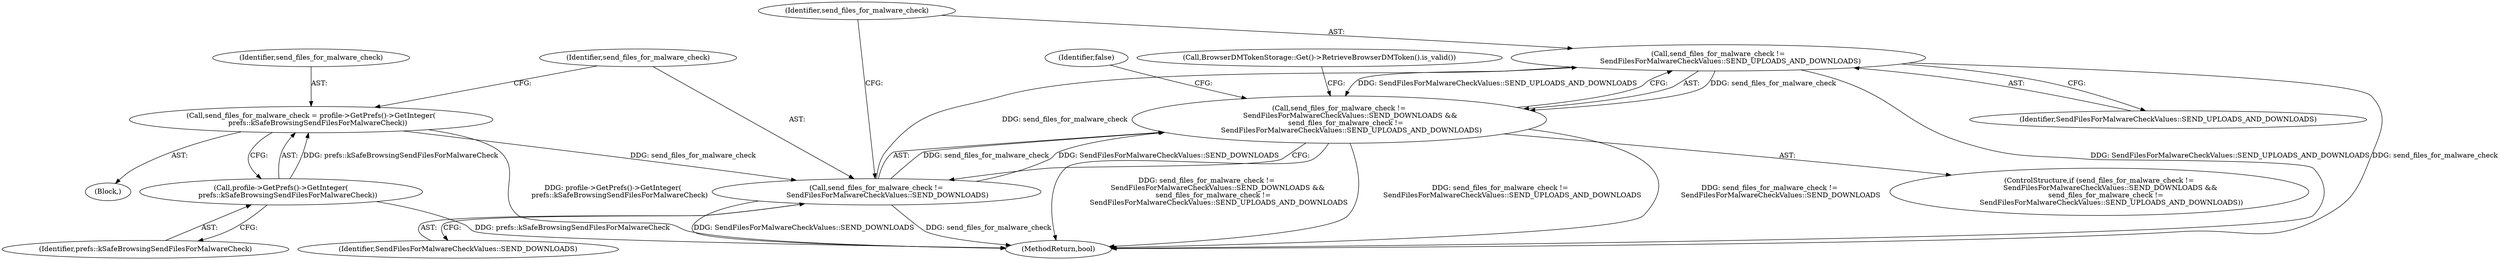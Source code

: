 digraph "0_Chrome_507241119f279c31766bd41c33d6ffb6851e2d7e_3@API" {
"1000155" [label="(Call,send_files_for_malware_check !=\n           SendFilesForMalwareCheckValues::SEND_UPLOADS_AND_DOWNLOADS)"];
"1000152" [label="(Call,send_files_for_malware_check !=\n          SendFilesForMalwareCheckValues::SEND_DOWNLOADS)"];
"1000146" [label="(Call,send_files_for_malware_check = profile->GetPrefs()->GetInteger(\n      prefs::kSafeBrowsingSendFilesForMalwareCheck))"];
"1000148" [label="(Call,profile->GetPrefs()->GetInteger(\n      prefs::kSafeBrowsingSendFilesForMalwareCheck))"];
"1000151" [label="(Call,send_files_for_malware_check !=\n          SendFilesForMalwareCheckValues::SEND_DOWNLOADS &&\n      send_files_for_malware_check !=\n           SendFilesForMalwareCheckValues::SEND_UPLOADS_AND_DOWNLOADS)"];
"1000147" [label="(Identifier,send_files_for_malware_check)"];
"1000156" [label="(Identifier,send_files_for_malware_check)"];
"1000152" [label="(Call,send_files_for_malware_check !=\n          SendFilesForMalwareCheckValues::SEND_DOWNLOADS)"];
"1000150" [label="(ControlStructure,if (send_files_for_malware_check !=\n          SendFilesForMalwareCheckValues::SEND_DOWNLOADS &&\n      send_files_for_malware_check !=\n           SendFilesForMalwareCheckValues::SEND_UPLOADS_AND_DOWNLOADS))"];
"1000155" [label="(Call,send_files_for_malware_check !=\n           SendFilesForMalwareCheckValues::SEND_UPLOADS_AND_DOWNLOADS)"];
"1000148" [label="(Call,profile->GetPrefs()->GetInteger(\n      prefs::kSafeBrowsingSendFilesForMalwareCheck))"];
"1000159" [label="(Identifier,false)"];
"1000154" [label="(Identifier,SendFilesForMalwareCheckValues::SEND_DOWNLOADS)"];
"1000162" [label="(MethodReturn,bool)"];
"1000149" [label="(Identifier,prefs::kSafeBrowsingSendFilesForMalwareCheck)"];
"1000146" [label="(Call,send_files_for_malware_check = profile->GetPrefs()->GetInteger(\n      prefs::kSafeBrowsingSendFilesForMalwareCheck))"];
"1000104" [label="(Block,)"];
"1000161" [label="(Call,BrowserDMTokenStorage::Get()->RetrieveBrowserDMToken().is_valid())"];
"1000153" [label="(Identifier,send_files_for_malware_check)"];
"1000151" [label="(Call,send_files_for_malware_check !=\n          SendFilesForMalwareCheckValues::SEND_DOWNLOADS &&\n      send_files_for_malware_check !=\n           SendFilesForMalwareCheckValues::SEND_UPLOADS_AND_DOWNLOADS)"];
"1000157" [label="(Identifier,SendFilesForMalwareCheckValues::SEND_UPLOADS_AND_DOWNLOADS)"];
"1000155" -> "1000151"  [label="AST: "];
"1000155" -> "1000157"  [label="CFG: "];
"1000156" -> "1000155"  [label="AST: "];
"1000157" -> "1000155"  [label="AST: "];
"1000151" -> "1000155"  [label="CFG: "];
"1000155" -> "1000162"  [label="DDG: SendFilesForMalwareCheckValues::SEND_UPLOADS_AND_DOWNLOADS"];
"1000155" -> "1000162"  [label="DDG: send_files_for_malware_check"];
"1000155" -> "1000151"  [label="DDG: send_files_for_malware_check"];
"1000155" -> "1000151"  [label="DDG: SendFilesForMalwareCheckValues::SEND_UPLOADS_AND_DOWNLOADS"];
"1000152" -> "1000155"  [label="DDG: send_files_for_malware_check"];
"1000152" -> "1000151"  [label="AST: "];
"1000152" -> "1000154"  [label="CFG: "];
"1000153" -> "1000152"  [label="AST: "];
"1000154" -> "1000152"  [label="AST: "];
"1000156" -> "1000152"  [label="CFG: "];
"1000151" -> "1000152"  [label="CFG: "];
"1000152" -> "1000162"  [label="DDG: send_files_for_malware_check"];
"1000152" -> "1000162"  [label="DDG: SendFilesForMalwareCheckValues::SEND_DOWNLOADS"];
"1000152" -> "1000151"  [label="DDG: send_files_for_malware_check"];
"1000152" -> "1000151"  [label="DDG: SendFilesForMalwareCheckValues::SEND_DOWNLOADS"];
"1000146" -> "1000152"  [label="DDG: send_files_for_malware_check"];
"1000146" -> "1000104"  [label="AST: "];
"1000146" -> "1000148"  [label="CFG: "];
"1000147" -> "1000146"  [label="AST: "];
"1000148" -> "1000146"  [label="AST: "];
"1000153" -> "1000146"  [label="CFG: "];
"1000146" -> "1000162"  [label="DDG: profile->GetPrefs()->GetInteger(\n      prefs::kSafeBrowsingSendFilesForMalwareCheck)"];
"1000148" -> "1000146"  [label="DDG: prefs::kSafeBrowsingSendFilesForMalwareCheck"];
"1000148" -> "1000149"  [label="CFG: "];
"1000149" -> "1000148"  [label="AST: "];
"1000148" -> "1000162"  [label="DDG: prefs::kSafeBrowsingSendFilesForMalwareCheck"];
"1000151" -> "1000150"  [label="AST: "];
"1000159" -> "1000151"  [label="CFG: "];
"1000161" -> "1000151"  [label="CFG: "];
"1000151" -> "1000162"  [label="DDG: send_files_for_malware_check !=\n          SendFilesForMalwareCheckValues::SEND_DOWNLOADS"];
"1000151" -> "1000162"  [label="DDG: send_files_for_malware_check !=\n          SendFilesForMalwareCheckValues::SEND_DOWNLOADS &&\n      send_files_for_malware_check !=\n           SendFilesForMalwareCheckValues::SEND_UPLOADS_AND_DOWNLOADS"];
"1000151" -> "1000162"  [label="DDG: send_files_for_malware_check !=\n           SendFilesForMalwareCheckValues::SEND_UPLOADS_AND_DOWNLOADS"];
}

